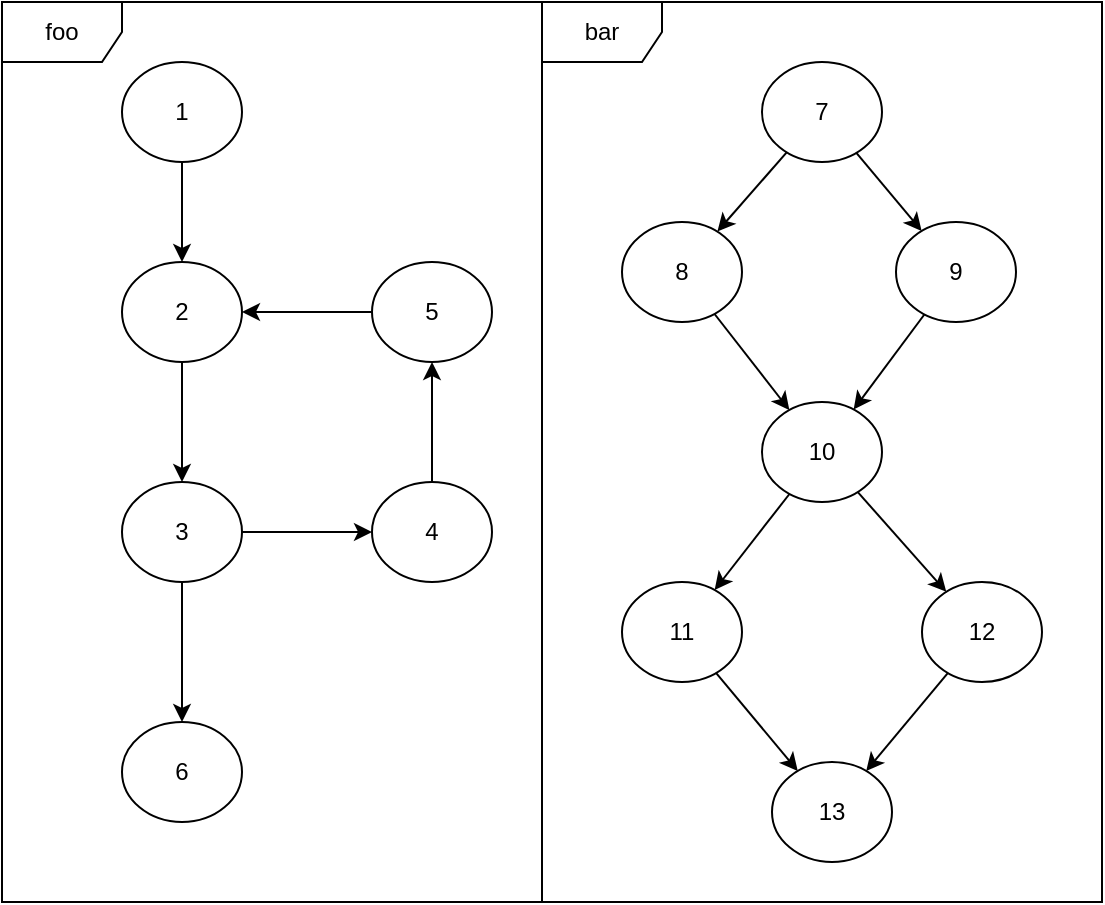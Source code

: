 <mxfile version="17.5.0" type="github">
  <diagram id="uMlx5eYv40aDIDSrAwLx" name="Page-1">
    <mxGraphModel dx="1422" dy="762" grid="1" gridSize="10" guides="1" tooltips="1" connect="1" arrows="1" fold="1" page="1" pageScale="1" pageWidth="827" pageHeight="1169" math="0" shadow="0">
      <root>
        <mxCell id="0" />
        <mxCell id="1" parent="0" />
        <mxCell id="DT43YQRX6ZBJx7ImOa__-8" value="bar" style="shape=umlFrame;whiteSpace=wrap;html=1;" vertex="1" parent="1">
          <mxGeometry x="340" y="30" width="280" height="450" as="geometry" />
        </mxCell>
        <mxCell id="DT43YQRX6ZBJx7ImOa__-7" value="foo" style="shape=umlFrame;whiteSpace=wrap;html=1;" vertex="1" parent="1">
          <mxGeometry x="70" y="30" width="270" height="450" as="geometry" />
        </mxCell>
        <mxCell id="DT43YQRX6ZBJx7ImOa__-21" style="edgeStyle=orthogonalEdgeStyle;rounded=0;orthogonalLoop=1;jettySize=auto;html=1;" edge="1" parent="1" source="DT43YQRX6ZBJx7ImOa__-1" target="DT43YQRX6ZBJx7ImOa__-16">
          <mxGeometry relative="1" as="geometry" />
        </mxCell>
        <mxCell id="DT43YQRX6ZBJx7ImOa__-1" value="1" style="ellipse;whiteSpace=wrap;html=1;" vertex="1" parent="1">
          <mxGeometry x="130" y="60" width="60" height="50" as="geometry" />
        </mxCell>
        <mxCell id="DT43YQRX6ZBJx7ImOa__-9" value="7" style="ellipse;whiteSpace=wrap;html=1;" vertex="1" parent="1">
          <mxGeometry x="450" y="60" width="60" height="50" as="geometry" />
        </mxCell>
        <mxCell id="DT43YQRX6ZBJx7ImOa__-10" value="8" style="ellipse;whiteSpace=wrap;html=1;" vertex="1" parent="1">
          <mxGeometry x="380" y="140" width="60" height="50" as="geometry" />
        </mxCell>
        <mxCell id="DT43YQRX6ZBJx7ImOa__-11" value="9" style="ellipse;whiteSpace=wrap;html=1;" vertex="1" parent="1">
          <mxGeometry x="517" y="140" width="60" height="50" as="geometry" />
        </mxCell>
        <mxCell id="DT43YQRX6ZBJx7ImOa__-12" value="10" style="ellipse;whiteSpace=wrap;html=1;" vertex="1" parent="1">
          <mxGeometry x="450" y="230" width="60" height="50" as="geometry" />
        </mxCell>
        <mxCell id="DT43YQRX6ZBJx7ImOa__-13" value="11" style="ellipse;whiteSpace=wrap;html=1;" vertex="1" parent="1">
          <mxGeometry x="380" y="320" width="60" height="50" as="geometry" />
        </mxCell>
        <mxCell id="DT43YQRX6ZBJx7ImOa__-14" value="12" style="ellipse;whiteSpace=wrap;html=1;" vertex="1" parent="1">
          <mxGeometry x="530" y="320" width="60" height="50" as="geometry" />
        </mxCell>
        <mxCell id="DT43YQRX6ZBJx7ImOa__-15" value="13" style="ellipse;whiteSpace=wrap;html=1;" vertex="1" parent="1">
          <mxGeometry x="455" y="410" width="60" height="50" as="geometry" />
        </mxCell>
        <mxCell id="DT43YQRX6ZBJx7ImOa__-22" style="edgeStyle=orthogonalEdgeStyle;rounded=0;orthogonalLoop=1;jettySize=auto;html=1;" edge="1" parent="1" source="DT43YQRX6ZBJx7ImOa__-16" target="DT43YQRX6ZBJx7ImOa__-18">
          <mxGeometry relative="1" as="geometry" />
        </mxCell>
        <mxCell id="DT43YQRX6ZBJx7ImOa__-16" value="2" style="ellipse;whiteSpace=wrap;html=1;" vertex="1" parent="1">
          <mxGeometry x="130" y="160" width="60" height="50" as="geometry" />
        </mxCell>
        <mxCell id="DT43YQRX6ZBJx7ImOa__-26" style="edgeStyle=orthogonalEdgeStyle;rounded=0;orthogonalLoop=1;jettySize=auto;html=1;" edge="1" parent="1" source="DT43YQRX6ZBJx7ImOa__-17" target="DT43YQRX6ZBJx7ImOa__-16">
          <mxGeometry relative="1" as="geometry" />
        </mxCell>
        <mxCell id="DT43YQRX6ZBJx7ImOa__-17" value="5" style="ellipse;whiteSpace=wrap;html=1;" vertex="1" parent="1">
          <mxGeometry x="255" y="160" width="60" height="50" as="geometry" />
        </mxCell>
        <mxCell id="DT43YQRX6ZBJx7ImOa__-24" style="edgeStyle=orthogonalEdgeStyle;rounded=0;orthogonalLoop=1;jettySize=auto;html=1;" edge="1" parent="1" source="DT43YQRX6ZBJx7ImOa__-18" target="DT43YQRX6ZBJx7ImOa__-19">
          <mxGeometry relative="1" as="geometry" />
        </mxCell>
        <mxCell id="DT43YQRX6ZBJx7ImOa__-27" style="edgeStyle=orthogonalEdgeStyle;rounded=0;orthogonalLoop=1;jettySize=auto;html=1;" edge="1" parent="1" source="DT43YQRX6ZBJx7ImOa__-18" target="DT43YQRX6ZBJx7ImOa__-20">
          <mxGeometry relative="1" as="geometry" />
        </mxCell>
        <mxCell id="DT43YQRX6ZBJx7ImOa__-18" value="3" style="ellipse;whiteSpace=wrap;html=1;" vertex="1" parent="1">
          <mxGeometry x="130" y="270" width="60" height="50" as="geometry" />
        </mxCell>
        <mxCell id="DT43YQRX6ZBJx7ImOa__-25" style="edgeStyle=orthogonalEdgeStyle;rounded=0;orthogonalLoop=1;jettySize=auto;html=1;" edge="1" parent="1" source="DT43YQRX6ZBJx7ImOa__-19" target="DT43YQRX6ZBJx7ImOa__-17">
          <mxGeometry relative="1" as="geometry" />
        </mxCell>
        <mxCell id="DT43YQRX6ZBJx7ImOa__-19" value="4" style="ellipse;whiteSpace=wrap;html=1;" vertex="1" parent="1">
          <mxGeometry x="255" y="270" width="60" height="50" as="geometry" />
        </mxCell>
        <mxCell id="DT43YQRX6ZBJx7ImOa__-20" value="6" style="ellipse;whiteSpace=wrap;html=1;" vertex="1" parent="1">
          <mxGeometry x="130" y="390" width="60" height="50" as="geometry" />
        </mxCell>
        <mxCell id="DT43YQRX6ZBJx7ImOa__-33" value="" style="endArrow=classic;html=1;rounded=0;" edge="1" parent="1" source="DT43YQRX6ZBJx7ImOa__-9" target="DT43YQRX6ZBJx7ImOa__-11">
          <mxGeometry width="50" height="50" relative="1" as="geometry">
            <mxPoint x="150" y="400" as="sourcePoint" />
            <mxPoint x="200" y="350" as="targetPoint" />
          </mxGeometry>
        </mxCell>
        <mxCell id="DT43YQRX6ZBJx7ImOa__-34" value="" style="endArrow=classic;html=1;rounded=0;" edge="1" parent="1" source="DT43YQRX6ZBJx7ImOa__-11" target="DT43YQRX6ZBJx7ImOa__-12">
          <mxGeometry width="50" height="50" relative="1" as="geometry">
            <mxPoint x="160" y="410" as="sourcePoint" />
            <mxPoint x="210" y="360" as="targetPoint" />
          </mxGeometry>
        </mxCell>
        <mxCell id="DT43YQRX6ZBJx7ImOa__-35" value="" style="endArrow=classic;html=1;rounded=0;" edge="1" parent="1" source="DT43YQRX6ZBJx7ImOa__-9" target="DT43YQRX6ZBJx7ImOa__-10">
          <mxGeometry width="50" height="50" relative="1" as="geometry">
            <mxPoint x="170" y="420" as="sourcePoint" />
            <mxPoint x="220" y="370" as="targetPoint" />
          </mxGeometry>
        </mxCell>
        <mxCell id="DT43YQRX6ZBJx7ImOa__-36" value="" style="endArrow=classic;html=1;rounded=0;" edge="1" parent="1" source="DT43YQRX6ZBJx7ImOa__-12" target="DT43YQRX6ZBJx7ImOa__-14">
          <mxGeometry width="50" height="50" relative="1" as="geometry">
            <mxPoint x="180" y="430" as="sourcePoint" />
            <mxPoint x="230" y="380" as="targetPoint" />
          </mxGeometry>
        </mxCell>
        <mxCell id="DT43YQRX6ZBJx7ImOa__-37" value="" style="endArrow=classic;html=1;rounded=0;" edge="1" parent="1" source="DT43YQRX6ZBJx7ImOa__-10" target="DT43YQRX6ZBJx7ImOa__-12">
          <mxGeometry width="50" height="50" relative="1" as="geometry">
            <mxPoint x="190" y="440" as="sourcePoint" />
            <mxPoint x="240" y="390" as="targetPoint" />
          </mxGeometry>
        </mxCell>
        <mxCell id="DT43YQRX6ZBJx7ImOa__-38" value="" style="endArrow=classic;html=1;rounded=0;" edge="1" parent="1" source="DT43YQRX6ZBJx7ImOa__-14" target="DT43YQRX6ZBJx7ImOa__-15">
          <mxGeometry width="50" height="50" relative="1" as="geometry">
            <mxPoint x="200" y="450" as="sourcePoint" />
            <mxPoint x="250" y="400" as="targetPoint" />
          </mxGeometry>
        </mxCell>
        <mxCell id="DT43YQRX6ZBJx7ImOa__-39" value="" style="endArrow=classic;html=1;rounded=0;" edge="1" parent="1" source="DT43YQRX6ZBJx7ImOa__-12" target="DT43YQRX6ZBJx7ImOa__-13">
          <mxGeometry width="50" height="50" relative="1" as="geometry">
            <mxPoint x="210" y="460" as="sourcePoint" />
            <mxPoint x="260" y="410" as="targetPoint" />
          </mxGeometry>
        </mxCell>
        <mxCell id="DT43YQRX6ZBJx7ImOa__-40" value="" style="endArrow=classic;html=1;rounded=0;" edge="1" parent="1" source="DT43YQRX6ZBJx7ImOa__-13" target="DT43YQRX6ZBJx7ImOa__-15">
          <mxGeometry width="50" height="50" relative="1" as="geometry">
            <mxPoint x="220" y="470" as="sourcePoint" />
            <mxPoint x="270" y="420" as="targetPoint" />
          </mxGeometry>
        </mxCell>
      </root>
    </mxGraphModel>
  </diagram>
</mxfile>
